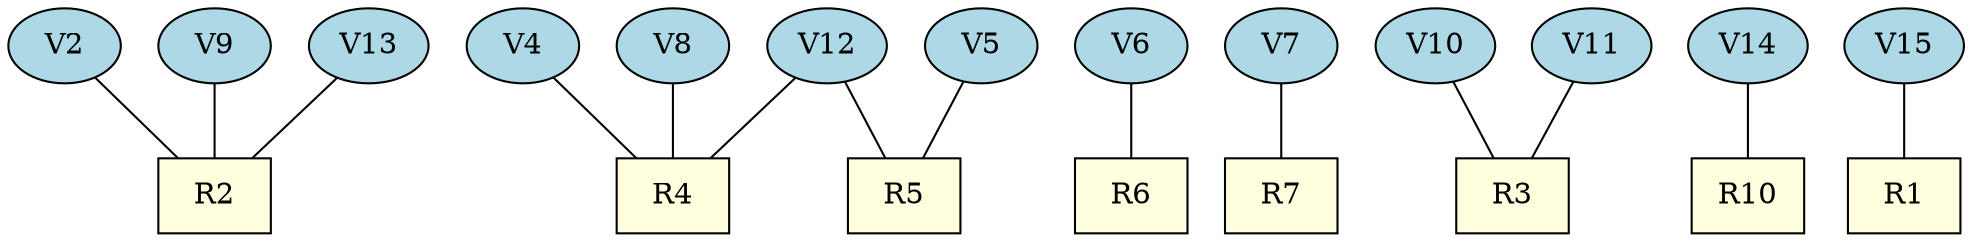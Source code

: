 graph G {
	node[style=filled, fillcolor=white];
	node [shape=ellipse, fillcolor=lightblue];
	V2;
	V4;
	V5;
	V6;
	V7;
	V8;
	V9;
	V10;
	V11;
	V12;
	V13;
	V14;
	V15;
	node [shape=box, fillcolor=lightyellow];
	R2;
	R4;
	R5;
	R6;
	R7;
	R4;
	R2;
	R3;
	R3;
	R5;
	R4;
	R2;
	R10;
	R1;
	V2 -- R2;
	V4 -- R4;
	V5 -- R5;
	V6 -- R6;
	V7 -- R7;
	V8 -- R4;
	V9 -- R2;
	V10 -- R3;
	V11 -- R3;
	V12 -- R5;
	V12 -- R4;
	V13 -- R2;
	V14 -- R10;
	V15 -- R1;
}